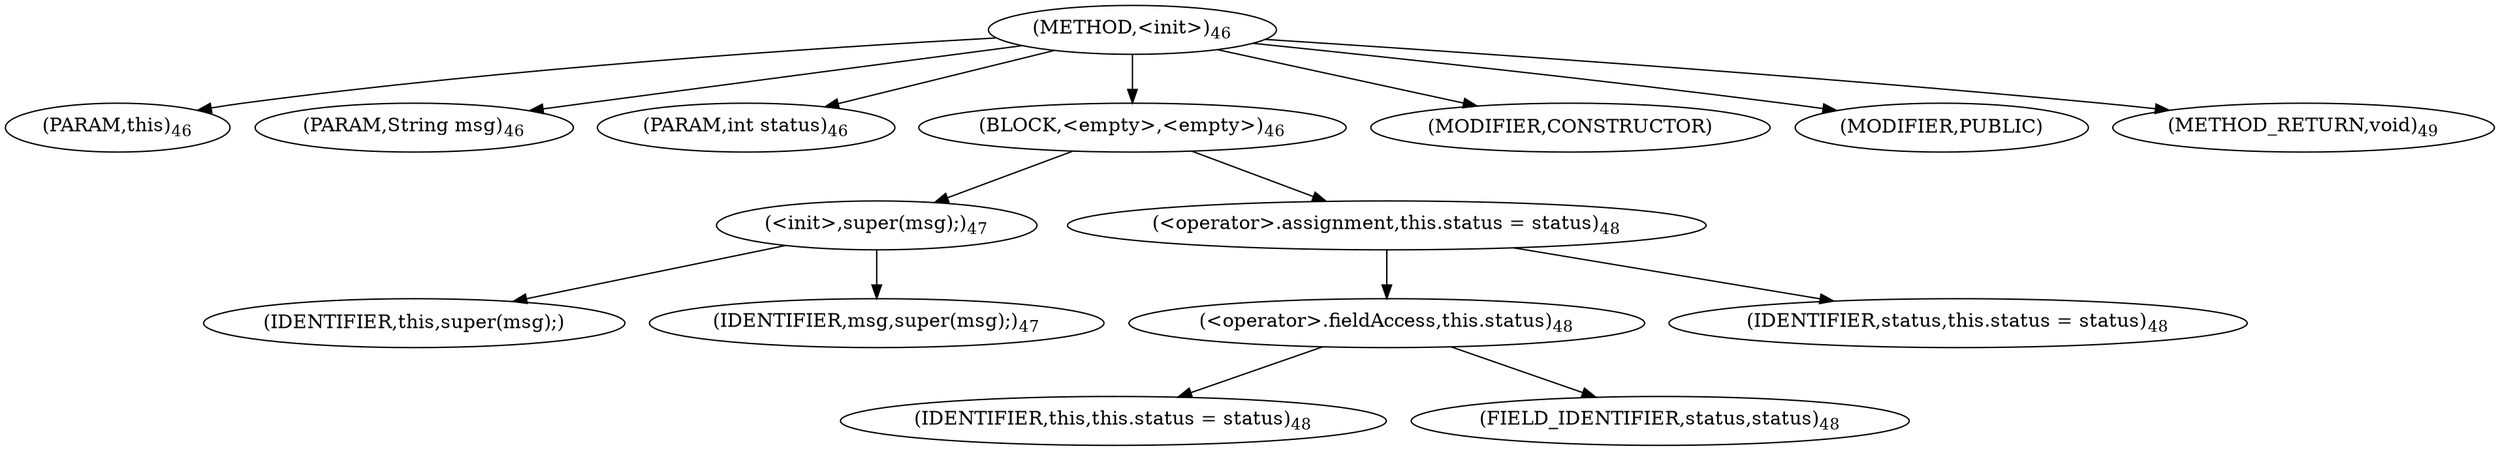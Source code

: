 digraph "&lt;init&gt;" {  
"50" [label = <(METHOD,&lt;init&gt;)<SUB>46</SUB>> ]
"7" [label = <(PARAM,this)<SUB>46</SUB>> ]
"51" [label = <(PARAM,String msg)<SUB>46</SUB>> ]
"52" [label = <(PARAM,int status)<SUB>46</SUB>> ]
"53" [label = <(BLOCK,&lt;empty&gt;,&lt;empty&gt;)<SUB>46</SUB>> ]
"54" [label = <(&lt;init&gt;,super(msg);)<SUB>47</SUB>> ]
"6" [label = <(IDENTIFIER,this,super(msg);)> ]
"55" [label = <(IDENTIFIER,msg,super(msg);)<SUB>47</SUB>> ]
"56" [label = <(&lt;operator&gt;.assignment,this.status = status)<SUB>48</SUB>> ]
"57" [label = <(&lt;operator&gt;.fieldAccess,this.status)<SUB>48</SUB>> ]
"8" [label = <(IDENTIFIER,this,this.status = status)<SUB>48</SUB>> ]
"58" [label = <(FIELD_IDENTIFIER,status,status)<SUB>48</SUB>> ]
"59" [label = <(IDENTIFIER,status,this.status = status)<SUB>48</SUB>> ]
"60" [label = <(MODIFIER,CONSTRUCTOR)> ]
"61" [label = <(MODIFIER,PUBLIC)> ]
"62" [label = <(METHOD_RETURN,void)<SUB>49</SUB>> ]
  "50" -> "7" 
  "50" -> "51" 
  "50" -> "52" 
  "50" -> "53" 
  "50" -> "60" 
  "50" -> "61" 
  "50" -> "62" 
  "53" -> "54" 
  "53" -> "56" 
  "54" -> "6" 
  "54" -> "55" 
  "56" -> "57" 
  "56" -> "59" 
  "57" -> "8" 
  "57" -> "58" 
}
